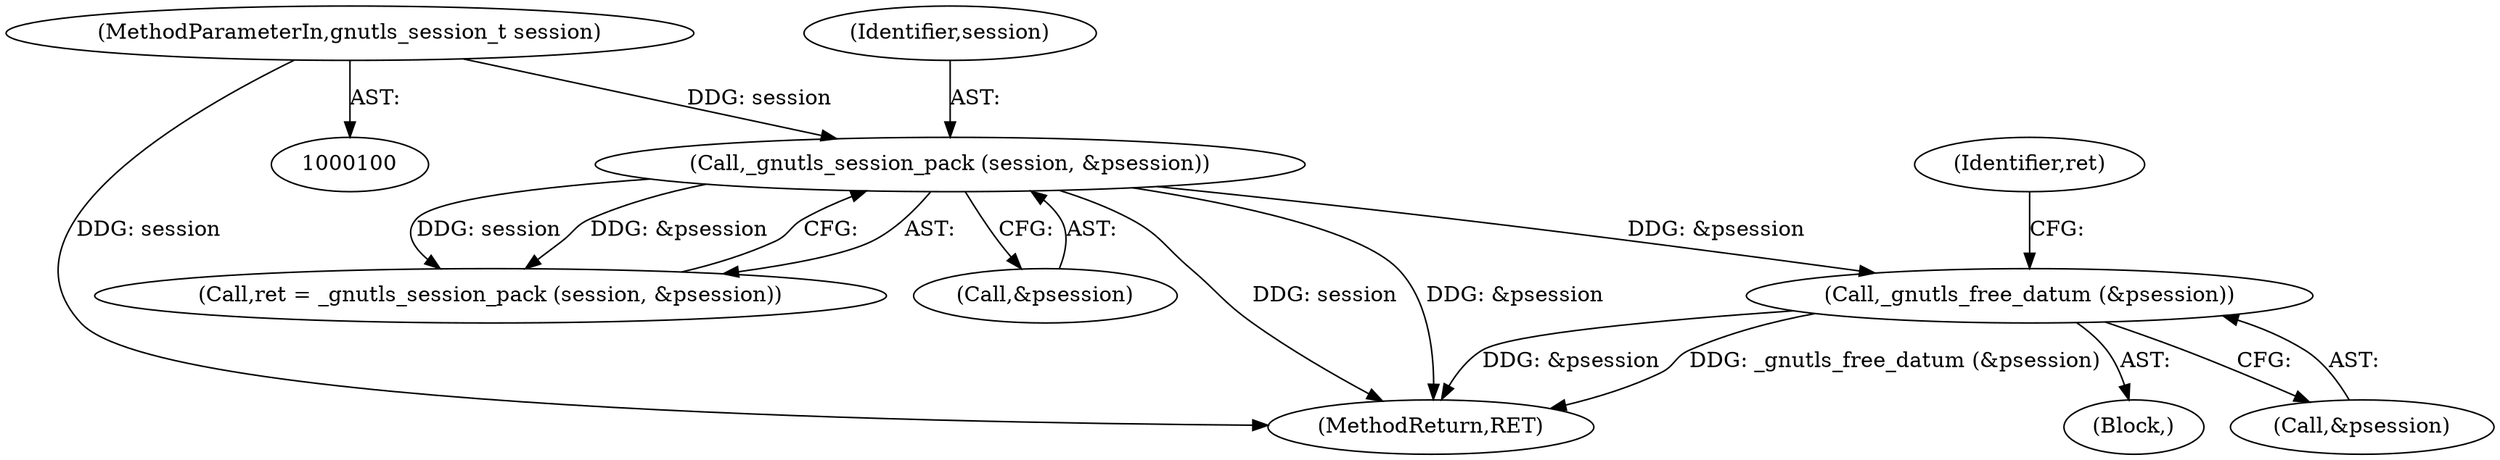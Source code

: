 digraph "0_savannah_190cef6eed37d0e73a73c1e205eb31d45ab60a3c@API" {
"1000170" [label="(Call,_gnutls_free_datum (&psession))"];
"1000124" [label="(Call,_gnutls_session_pack (session, &psession))"];
"1000101" [label="(MethodParameterIn,gnutls_session_t session)"];
"1000122" [label="(Call,ret = _gnutls_session_pack (session, &psession))"];
"1000125" [label="(Identifier,session)"];
"1000101" [label="(MethodParameterIn,gnutls_session_t session)"];
"1000104" [label="(Block,)"];
"1000174" [label="(Identifier,ret)"];
"1000170" [label="(Call,_gnutls_free_datum (&psession))"];
"1000171" [label="(Call,&psession)"];
"1000124" [label="(Call,_gnutls_session_pack (session, &psession))"];
"1000126" [label="(Call,&psession)"];
"1000175" [label="(MethodReturn,RET)"];
"1000170" -> "1000104"  [label="AST: "];
"1000170" -> "1000171"  [label="CFG: "];
"1000171" -> "1000170"  [label="AST: "];
"1000174" -> "1000170"  [label="CFG: "];
"1000170" -> "1000175"  [label="DDG: &psession"];
"1000170" -> "1000175"  [label="DDG: _gnutls_free_datum (&psession)"];
"1000124" -> "1000170"  [label="DDG: &psession"];
"1000124" -> "1000122"  [label="AST: "];
"1000124" -> "1000126"  [label="CFG: "];
"1000125" -> "1000124"  [label="AST: "];
"1000126" -> "1000124"  [label="AST: "];
"1000122" -> "1000124"  [label="CFG: "];
"1000124" -> "1000175"  [label="DDG: session"];
"1000124" -> "1000175"  [label="DDG: &psession"];
"1000124" -> "1000122"  [label="DDG: session"];
"1000124" -> "1000122"  [label="DDG: &psession"];
"1000101" -> "1000124"  [label="DDG: session"];
"1000101" -> "1000100"  [label="AST: "];
"1000101" -> "1000175"  [label="DDG: session"];
}
